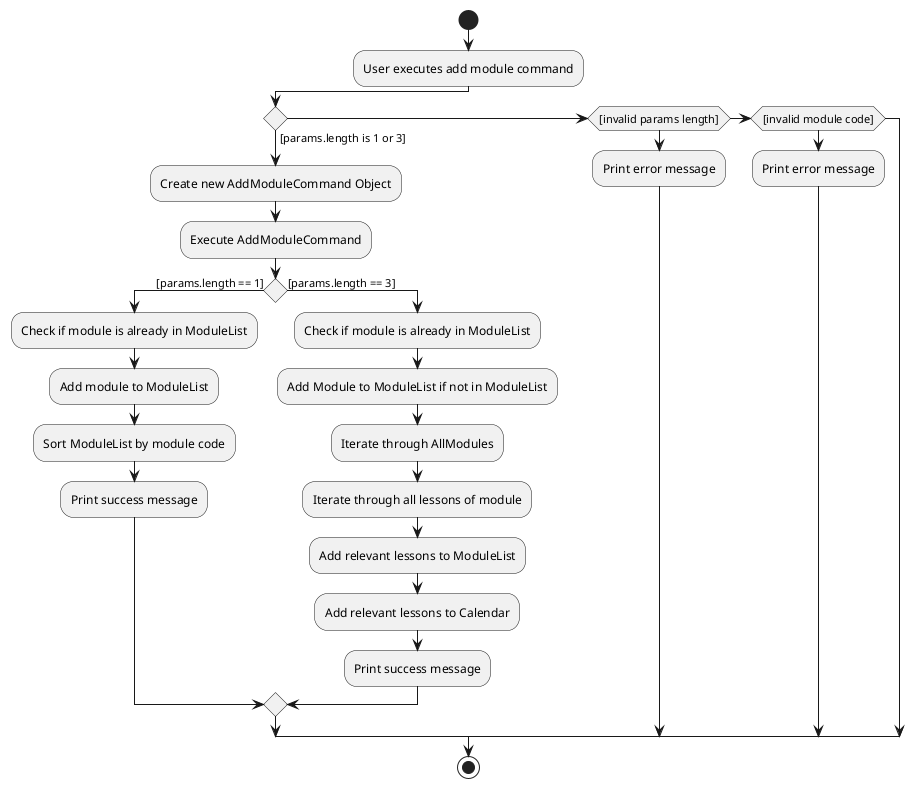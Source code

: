 @startuml
'https://plantuml.com/activity-diagram-beta

start

:User executes add module command;

if () then ([params.length is 1 or 3])

  :Create new AddModuleCommand Object;
  :Execute AddModuleCommand;

  if () then ([params.length == 1])
  :Check if module is already in ModuleList;
  :Add module to ModuleList;
  :Sort ModuleList by module code;
  :Print success message;

  else ([params.length == 3])
    :Check if module is already in ModuleList;
        :Add Module to ModuleList if not in ModuleList;
        :Iterate through AllModules;
        :Iterate through all lessons of module;
        :Add relevant lessons to ModuleList;
        :Add relevant lessons to Calendar;
        :Print success message;
  endif
else if([invalid params length])
    :Print error message;

else if([invalid module code])
    :Print error message;
endif
stop

@enduml
